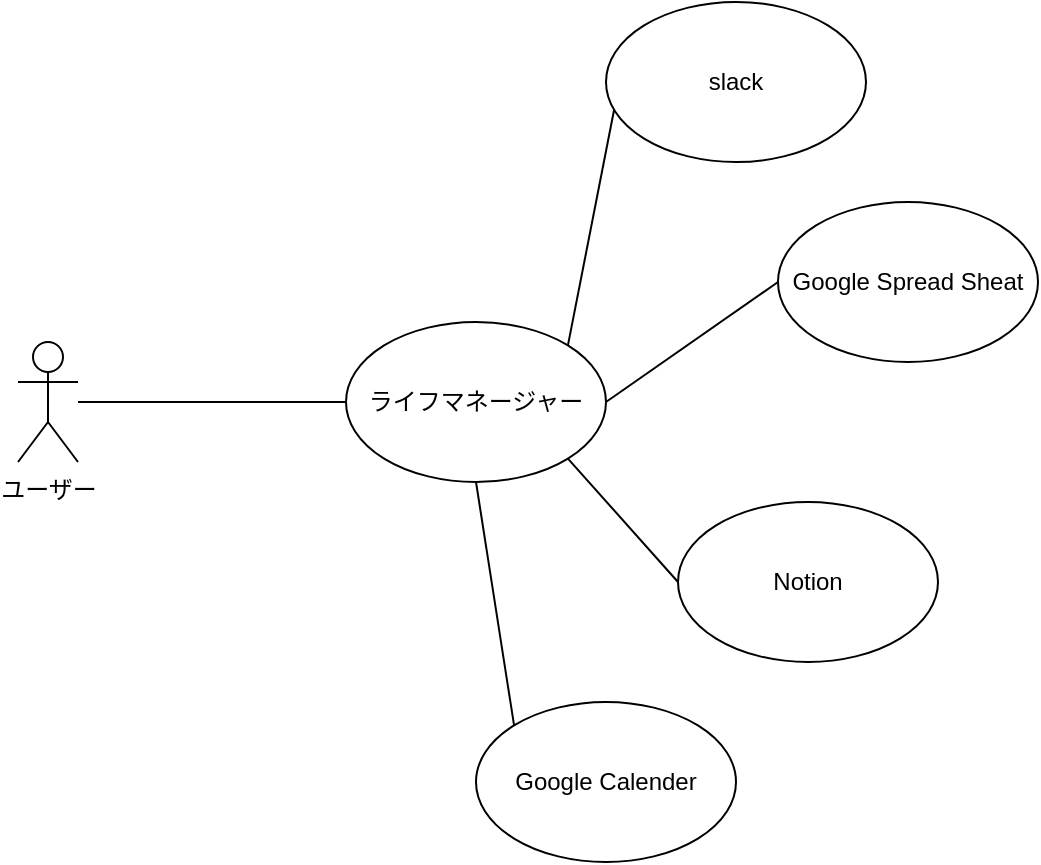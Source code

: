 <mxfile>
    <diagram id="LHLAaT34x3IU9AgMGiWf" name="ページ1">
        <mxGraphModel dx="1652" dy="612" grid="1" gridSize="10" guides="1" tooltips="1" connect="1" arrows="1" fold="1" page="1" pageScale="1" pageWidth="827" pageHeight="1169" math="0" shadow="0">
            <root>
                <mxCell id="0"/>
                <mxCell id="1" parent="0"/>
                <mxCell id="5" style="edgeStyle=none;html=1;entryX=0;entryY=0.5;entryDx=0;entryDy=0;endArrow=none;endFill=0;" edge="1" parent="1" source="2" target="4">
                    <mxGeometry relative="1" as="geometry">
                        <mxPoint x="170" y="270" as="sourcePoint"/>
                    </mxGeometry>
                </mxCell>
                <mxCell id="2" value="ユーザー" style="shape=umlActor;verticalLabelPosition=bottom;verticalAlign=top;html=1;" vertex="1" parent="1">
                    <mxGeometry x="120" y="240" width="30" height="60" as="geometry"/>
                </mxCell>
                <mxCell id="9" style="edgeStyle=none;html=1;exitX=1;exitY=0;exitDx=0;exitDy=0;entryX=0.031;entryY=0.675;entryDx=0;entryDy=0;entryPerimeter=0;endArrow=none;endFill=0;" edge="1" parent="1" source="4" target="6">
                    <mxGeometry relative="1" as="geometry"/>
                </mxCell>
                <mxCell id="10" style="edgeStyle=none;html=1;exitX=1;exitY=0.5;exitDx=0;exitDy=0;entryX=0;entryY=0.5;entryDx=0;entryDy=0;endArrow=none;endFill=0;" edge="1" parent="1" source="4" target="7">
                    <mxGeometry relative="1" as="geometry"/>
                </mxCell>
                <mxCell id="11" style="edgeStyle=none;html=1;exitX=1;exitY=1;exitDx=0;exitDy=0;entryX=0;entryY=0.5;entryDx=0;entryDy=0;endArrow=none;endFill=0;" edge="1" parent="1" source="4" target="8">
                    <mxGeometry relative="1" as="geometry"/>
                </mxCell>
                <mxCell id="14" style="edgeStyle=none;html=1;exitX=0.5;exitY=1;exitDx=0;exitDy=0;entryX=0;entryY=0;entryDx=0;entryDy=0;endArrow=none;endFill=0;" edge="1" parent="1" source="4" target="13">
                    <mxGeometry relative="1" as="geometry"/>
                </mxCell>
                <mxCell id="4" value="ライフマネージャー" style="ellipse;whiteSpace=wrap;html=1;" vertex="1" parent="1">
                    <mxGeometry x="284" y="230" width="130" height="80" as="geometry"/>
                </mxCell>
                <mxCell id="6" value="slack" style="ellipse;whiteSpace=wrap;html=1;" vertex="1" parent="1">
                    <mxGeometry x="414" y="70" width="130" height="80" as="geometry"/>
                </mxCell>
                <mxCell id="7" value="Google Spread Sheat" style="ellipse;whiteSpace=wrap;html=1;" vertex="1" parent="1">
                    <mxGeometry x="500" y="170" width="130" height="80" as="geometry"/>
                </mxCell>
                <mxCell id="8" value="Notion" style="ellipse;whiteSpace=wrap;html=1;" vertex="1" parent="1">
                    <mxGeometry x="450" y="320" width="130" height="80" as="geometry"/>
                </mxCell>
                <mxCell id="13" value="Google Calender" style="ellipse;whiteSpace=wrap;html=1;" vertex="1" parent="1">
                    <mxGeometry x="349" y="420" width="130" height="80" as="geometry"/>
                </mxCell>
            </root>
        </mxGraphModel>
    </diagram>
</mxfile>
